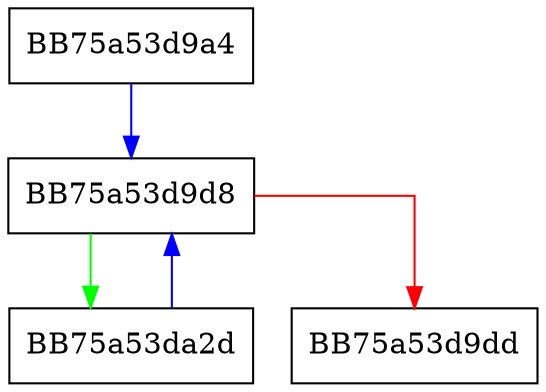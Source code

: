 digraph _Else_if {
  node [shape="box"];
  graph [splines=ortho];
  BB75a53d9a4 -> BB75a53d9d8 [color="blue"];
  BB75a53d9d8 -> BB75a53da2d [color="green"];
  BB75a53d9d8 -> BB75a53d9dd [color="red"];
  BB75a53da2d -> BB75a53d9d8 [color="blue"];
}